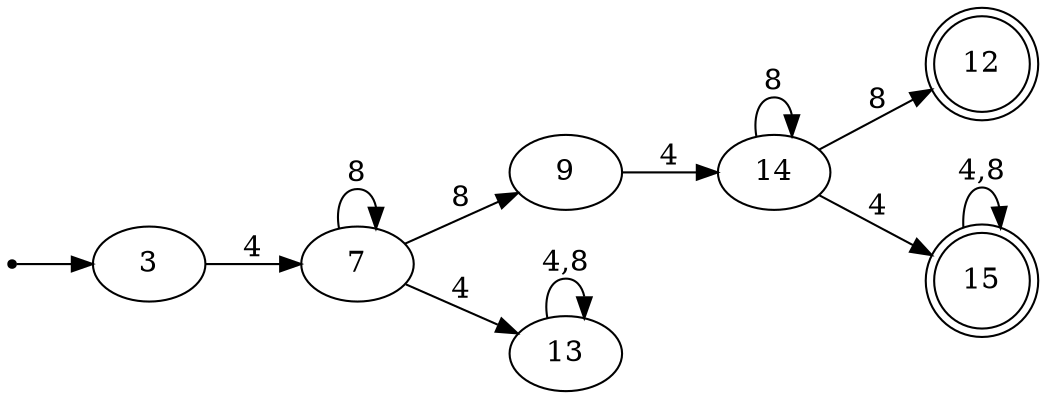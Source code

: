 digraph{

rankdir=LR;
inic[shape=point];

inic->3;

3->7 [label="4"];
7->9 [label="8"];
7->7 [label="8"];
7->13 [label="4"];
13->13 [label="4,8"];
9->14 [label="4"];
14->12 [label="8"];
14->14 [label="8"];
14->15 [label="4"];
15->15 [label="4,8"];

12[shape=doublecircle];
15[shape=doublecircle];
}



